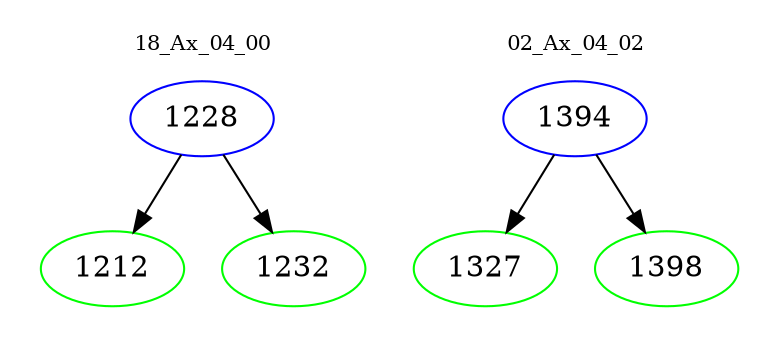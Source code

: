 digraph{
subgraph cluster_0 {
color = white
label = "18_Ax_04_00";
fontsize=10;
T0_1228 [label="1228", color="blue"]
T0_1228 -> T0_1212 [color="black"]
T0_1212 [label="1212", color="green"]
T0_1228 -> T0_1232 [color="black"]
T0_1232 [label="1232", color="green"]
}
subgraph cluster_1 {
color = white
label = "02_Ax_04_02";
fontsize=10;
T1_1394 [label="1394", color="blue"]
T1_1394 -> T1_1327 [color="black"]
T1_1327 [label="1327", color="green"]
T1_1394 -> T1_1398 [color="black"]
T1_1398 [label="1398", color="green"]
}
}
